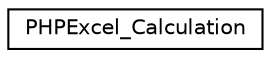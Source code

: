 digraph "Иерархия классов. Графический вид."
{
  edge [fontname="Helvetica",fontsize="10",labelfontname="Helvetica",labelfontsize="10"];
  node [fontname="Helvetica",fontsize="10",shape=record];
  rankdir="LR";
  Node0 [label="PHPExcel_Calculation",height=0.2,width=0.4,color="black", fillcolor="white", style="filled",URL="$class_p_h_p_excel___calculation.html"];
}
